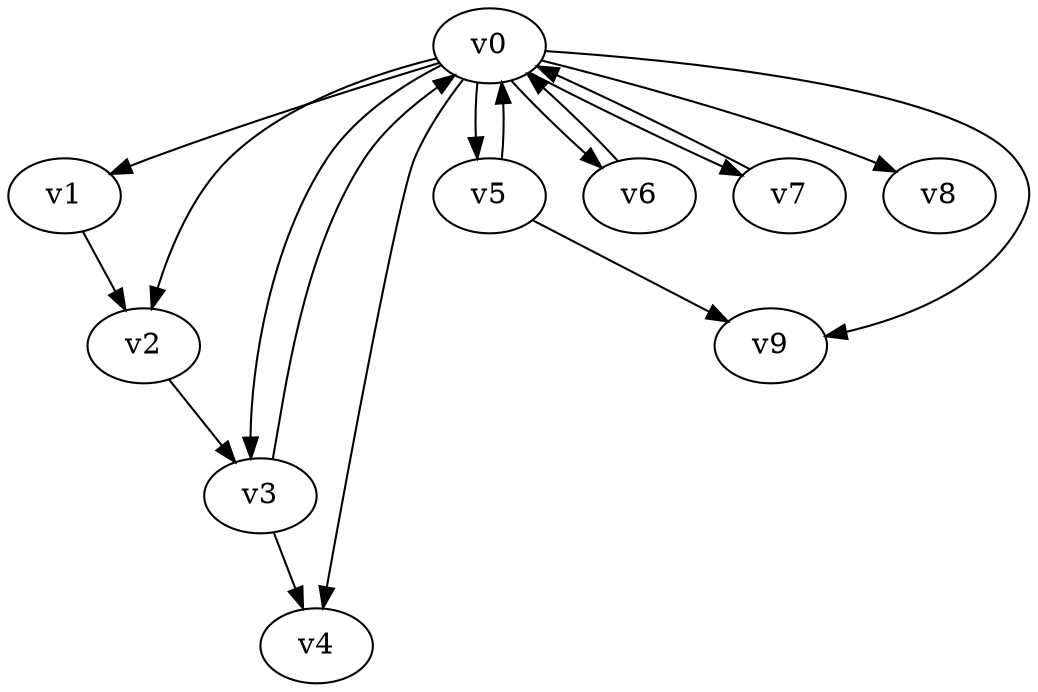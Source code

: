 digraph buchi_test003 {
    v0 [name="v0", player=1, priority=1];
    v1 [name="v1", player=1, priority=1];
    v2 [name="v2", player=0, priority=0];
    v3 [name="v3", player=1, priority=1];
    v4 [name="v4", player=0, priority=1];
    v5 [name="v5", player=0, priority=0];
    v6 [name="v6", player=1, priority=0];
    v7 [name="v7", player=1, priority=0];
    v8 [name="v8", player=1, priority=0];
    v9 [name="v9", player=1, priority=0];
    v0 -> v1;
    v0 -> v7;
    v1 -> v2;
    v0 -> v4;
    v3 -> v4;
    v0 -> v3;
    v7 -> v0;
    v0 -> v9;
    v3 -> v0;
    v0 -> v6;
    v2 -> v3;
    v0 -> v2;
    v5 -> v0;
    v0 -> v5;
    v6 -> v0;
    v5 -> v9;
    v0 -> v8;
}
